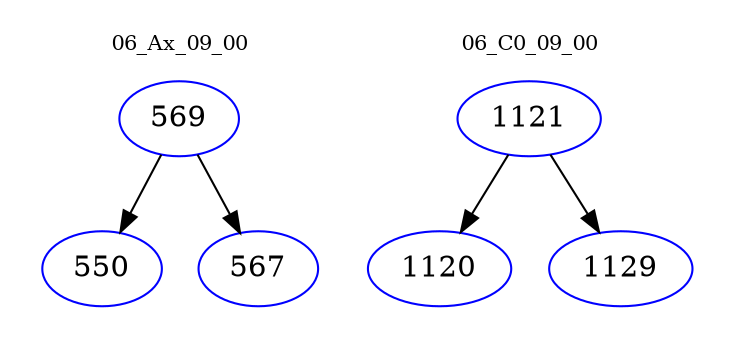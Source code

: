 digraph{
subgraph cluster_0 {
color = white
label = "06_Ax_09_00";
fontsize=10;
T0_569 [label="569", color="blue"]
T0_569 -> T0_550 [color="black"]
T0_550 [label="550", color="blue"]
T0_569 -> T0_567 [color="black"]
T0_567 [label="567", color="blue"]
}
subgraph cluster_1 {
color = white
label = "06_C0_09_00";
fontsize=10;
T1_1121 [label="1121", color="blue"]
T1_1121 -> T1_1120 [color="black"]
T1_1120 [label="1120", color="blue"]
T1_1121 -> T1_1129 [color="black"]
T1_1129 [label="1129", color="blue"]
}
}
